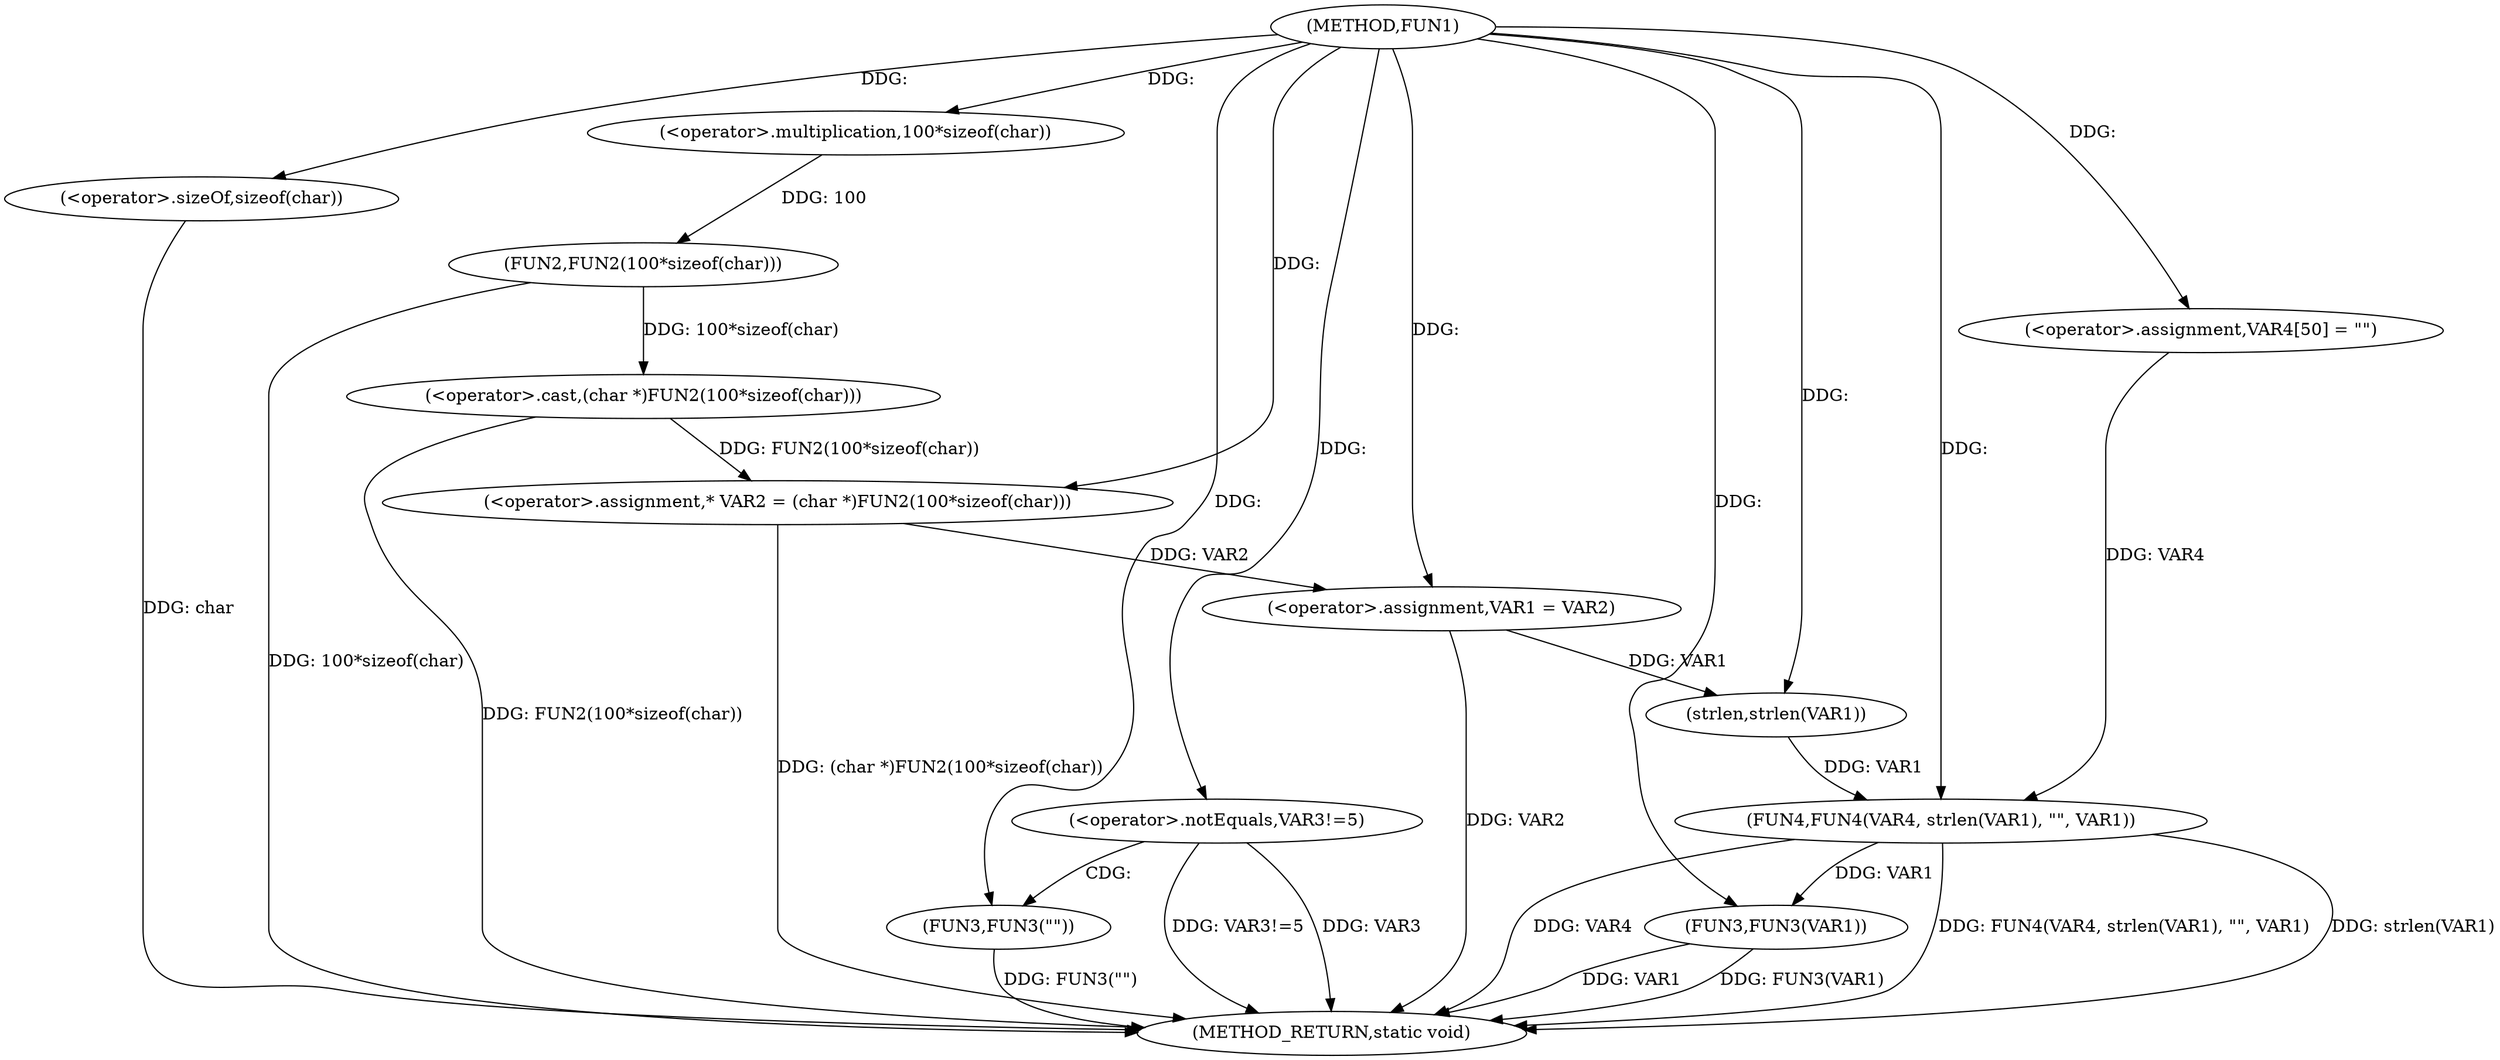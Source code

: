 digraph FUN1 {  
"1000100" [label = "(METHOD,FUN1)" ]
"1000138" [label = "(METHOD_RETURN,static void)" ]
"1000104" [label = "(<operator>.assignment,* VAR2 = (char *)FUN2(100*sizeof(char)))" ]
"1000106" [label = "(<operator>.cast,(char *)FUN2(100*sizeof(char)))" ]
"1000108" [label = "(FUN2,FUN2(100*sizeof(char)))" ]
"1000109" [label = "(<operator>.multiplication,100*sizeof(char))" ]
"1000111" [label = "(<operator>.sizeOf,sizeof(char))" ]
"1000113" [label = "(<operator>.assignment,VAR1 = VAR2)" ]
"1000117" [label = "(<operator>.notEquals,VAR3!=5)" ]
"1000121" [label = "(FUN3,FUN3(\"\"))" ]
"1000127" [label = "(<operator>.assignment,VAR4[50] = \"\")" ]
"1000130" [label = "(FUN4,FUN4(VAR4, strlen(VAR1), \"\", VAR1))" ]
"1000132" [label = "(strlen,strlen(VAR1))" ]
"1000136" [label = "(FUN3,FUN3(VAR1))" ]
  "1000117" -> "1000138"  [ label = "DDG: VAR3!=5"] 
  "1000130" -> "1000138"  [ label = "DDG: FUN4(VAR4, strlen(VAR1), \"\", VAR1)"] 
  "1000106" -> "1000138"  [ label = "DDG: FUN2(100*sizeof(char))"] 
  "1000130" -> "1000138"  [ label = "DDG: strlen(VAR1)"] 
  "1000117" -> "1000138"  [ label = "DDG: VAR3"] 
  "1000111" -> "1000138"  [ label = "DDG: char"] 
  "1000136" -> "1000138"  [ label = "DDG: FUN3(VAR1)"] 
  "1000130" -> "1000138"  [ label = "DDG: VAR4"] 
  "1000113" -> "1000138"  [ label = "DDG: VAR2"] 
  "1000121" -> "1000138"  [ label = "DDG: FUN3(\"\")"] 
  "1000136" -> "1000138"  [ label = "DDG: VAR1"] 
  "1000104" -> "1000138"  [ label = "DDG: (char *)FUN2(100*sizeof(char))"] 
  "1000108" -> "1000138"  [ label = "DDG: 100*sizeof(char)"] 
  "1000106" -> "1000104"  [ label = "DDG: FUN2(100*sizeof(char))"] 
  "1000100" -> "1000104"  [ label = "DDG: "] 
  "1000108" -> "1000106"  [ label = "DDG: 100*sizeof(char)"] 
  "1000109" -> "1000108"  [ label = "DDG: 100"] 
  "1000100" -> "1000109"  [ label = "DDG: "] 
  "1000100" -> "1000111"  [ label = "DDG: "] 
  "1000104" -> "1000113"  [ label = "DDG: VAR2"] 
  "1000100" -> "1000113"  [ label = "DDG: "] 
  "1000100" -> "1000117"  [ label = "DDG: "] 
  "1000100" -> "1000121"  [ label = "DDG: "] 
  "1000100" -> "1000127"  [ label = "DDG: "] 
  "1000127" -> "1000130"  [ label = "DDG: VAR4"] 
  "1000100" -> "1000130"  [ label = "DDG: "] 
  "1000132" -> "1000130"  [ label = "DDG: VAR1"] 
  "1000113" -> "1000132"  [ label = "DDG: VAR1"] 
  "1000100" -> "1000132"  [ label = "DDG: "] 
  "1000130" -> "1000136"  [ label = "DDG: VAR1"] 
  "1000100" -> "1000136"  [ label = "DDG: "] 
  "1000117" -> "1000121"  [ label = "CDG: "] 
}
